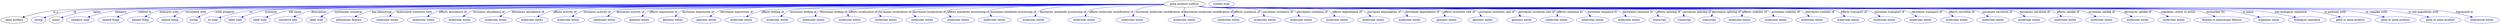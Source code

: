 digraph {
	graph [bb="0,0,10640,123"];
	node [label="\N"];
	"gene product isoform"	 [height=0.5,
		label="gene product isoform",
		pos="5077.5,105",
		width=2.4192];
	"gene product"	 [height=0.5,
		pos="56.545,18",
		width=1.5707];
	"gene product isoform" -> "gene product"	 [label=is_a,
		lp="237.54,61.5",
		pos="e,92.34,31.99 4990.3,104.69 4346.1,102.4 349.04,87.444 226.54,69 183.28,62.486 135.72,47.51 101.93,35.462"];
	id	 [color=blue,
		height=0.5,
		label=string,
		pos="161.54,18",
		width=0.84854];
	"gene product isoform" -> id	 [color=blue,
		label=id,
		lp="327.04,61.5",
		pos="e,185.21,29.681 4990.2,104.65 4353.1,102.07 441.75,85.561 321.54,69 266.32,61.392 252.92,55.079 200.54,36 198.65,35.311 196.73,34.567 \
194.79,33.787",
		style=solid];
	name	 [height=0.5,
		pos="240.54,18",
		width=0.84854];
	"gene product isoform" -> name	 [color=blue,
		label=name,
		lp="426.04,61.5",
		pos="e,264.38,29.542 4990.3,104.92 4370.1,104.31 646.23,99.371 410.54,69 351.42,61.382 336.83,55.639 280.54,36 278.3,35.217 276.01,34.357 \
273.71,33.451",
		style=solid];
	category	 [color=blue,
		height=0.5,
		label="category type",
		pos="347.54,18",
		width=1.6249];
	"gene product isoform" -> category	 [color=blue,
		label=category,
		lp="532.04,61.5",
		pos="e,382.62,32.468 4990.2,104.67 4367.6,102.29 623.46,87.23 508.54,69 468.13,62.589 423.93,48.01 392.08,36.075",
		style=solid];
	"related to"	 [color=blue,
		height=0.5,
		label="named thing",
		pos="479.54,18",
		width=1.5346];
	"gene product isoform" -> "related to"	 [color=blue,
		label="related to",
		lp="637.54,61.5",
		pos="e,509.56,33.195 4990.2,104.73 4375.7,102.77 723.15,90.275 611.54,69 579.23,62.84 544.61,49.172 518.94,37.535",
		style=solid];
	"interacts with"	 [color=blue,
		height=0.5,
		label="named thing",
		pos="607.54,18",
		width=1.5346];
	"gene product isoform" -> "interacts with"	 [color=blue,
		label="interacts with",
		lp="743.54,61.5",
		pos="e,631.49,34.41 4990.1,104.84 4382.8,103.66 814.38,95.615 706.54,69 682.99,63.187 658.75,50.822 640.14,39.723",
		style=solid];
	"correlated with"	 [color=blue,
		height=0.5,
		label="named thing",
		pos="735.54,18",
		width=1.5346];
	"gene product isoform" -> "correlated with"	 [color=blue,
		label="correlated with",
		lp="858.54,61.5",
		pos="e,755.58,34.88 4990.4,104.92 4392.8,104.26 921.4,99.137 817.54,69 798.16,63.376 778.88,51.765 763.88,41.04",
		style=solid];
	"node property"	 [color=blue,
		height=0.5,
		label=string,
		pos="839.54,18",
		width=0.84854];
	"gene product isoform" -> "node property"	 [color=blue,
		label="node property",
		lp="983.54,61.5",
		pos="e,860.44,31.485 4990.2,104.77 4402.9,103.13 1047.5,92.729 945.54,69 918.29,62.66 889.85,48.497 869.29,36.701",
		style=solid];
	iri	 [color=blue,
		height=0.5,
		label="iri type",
		pos="924.54,18",
		width=1.011];
	"gene product isoform" -> iri	 [color=blue,
		label=iri,
		lp="1096,61.5",
		pos="e,952.53,29.677 4990.2,104.86 4424,103.86 1289.1,97.072 1089.5,69 1044.6,62.678 995.14,46.007 962.2,33.432",
		style=solid];
	synonym	 [color=blue,
		height=0.5,
		label="label type",
		pos="1024.5,18",
		width=1.2638];
	"gene product isoform" -> synonym	 [color=blue,
		label=synonym,
		lp="1185,61.5",
		pos="e,1052.9,32.092 4990.3,104.62 4421,102.09 1256.9,87.236 1159.5,69 1125.4,62.611 1088.7,48.209 1062.2,36.333",
		style=solid];
	"full name"	 [color=blue,
		height=0.5,
		label="label type",
		pos="1133.5,18",
		width=1.2638];
	"gene product isoform" -> "full name"	 [color=blue,
		label="full name",
		lp="1293,61.5",
		pos="e,1161.7,32.209 4990.4,104.6 4430.6,102.01 1361.1,86.961 1266.5,69 1233,62.626 1197,48.296 1170.9,36.445",
		style=solid];
	description	 [color=blue,
		height=0.5,
		label="narrative text",
		pos="1254.5,18",
		width=1.6068];
	"gene product isoform" -> description	 [color=blue,
		label=description,
		lp="1399,61.5",
		pos="e,1282,34.163 4990.1,104.64 4438.2,102.33 1459.9,88.959 1368.5,69 1341.3,63.045 1312.7,50.199 1290.9,38.891",
		style=solid];
	"systematic synonym"	 [color=blue,
		height=0.5,
		label="label type",
		pos="1375.5,18",
		width=1.2638];
	"gene product isoform" -> "systematic synonym"	 [color=blue,
		label="systematic synonym",
		lp="1527.5,61.5",
		pos="e,1397.9,33.895 4990.3,104.7 4448.1,102.76 1559.5,91.379 1471.5,69 1448.5,63.135 1424.9,50.684 1406.8,39.553",
		style=solid];
	"has phenotype"	 [color=blue,
		height=0.5,
		label="phenotypic feature",
		pos="1515.5,18",
		width=2.1304];
	"gene product isoform" -> "has phenotype"	 [color=blue,
		label="has phenotype",
		lp="1674,61.5",
		pos="e,1545.3,34.66 4990.4,104.56 4463.3,101.84 1719.1,86.823 1634.5,69 1606.5,63.094 1576.9,50.429 1554.2,39.199",
		style=solid];
	"molecularly interacts with"	 [color=blue,
		height=0.5,
		label="molecular entity",
		pos="1679.5,18",
		width=1.9137];
	"gene product isoform" -> "molecularly interacts with"	 [color=blue,
		label="molecularly interacts with",
		lp="1813,61.5",
		pos="e,1694.9,35.808 4990.1,104.86 4471.7,103.9 1820.1,97.633 1741.5,69 1726.8,63.622 1713,53.101 1702.2,43.005",
		style=solid];
	"affects abundance of"	 [color=blue,
		height=0.5,
		label="molecular entity",
		pos="1835.5,18",
		width=1.9137];
	"gene product isoform" -> "affects abundance of"	 [color=blue,
		label="affects abundance of",
		lp="1980,61.5",
		pos="e,1857.6,35.125 4990.1,104.61 4488.9,102.32 1999.5,89.887 1923.5,69 1903,63.351 1882.3,51.698 1866.1,40.956",
		style=solid];
	"increases abundance of"	 [color=blue,
		height=0.5,
		label="molecular entity",
		pos="1991.5,18",
		width=1.9137];
	"gene product isoform" -> "increases abundance of"	 [color=blue,
		label="increases abundance of",
		lp="2134,61.5",
		pos="e,2011.4,35.355 4990.3,104.62 4503.4,102.41 2142.3,90.607 2070.5,69 2052,63.41 2033.7,52.039 2019.3,41.45",
		style=solid];
	"decreases abundance of"	 [color=blue,
		height=0.5,
		label="molecular entity",
		pos="2147.5,18",
		width=1.9137];
	"gene product isoform" -> "decreases abundance of"	 [color=blue,
		label="decreases abundance of",
		lp="2302,61.5",
		pos="e,2170.2,35.119 4990.2,104.49 4519.6,101.66 2305.6,87.403 2237.5,69 2216.6,63.343 2195.4,51.69 2178.9,40.949",
		style=solid];
	"affects activity of"	 [color=blue,
		height=0.5,
		label="molecular entity",
		pos="2303.5,18",
		width=1.9137];
	"gene product isoform" -> "affects activity of"	 [color=blue,
		label="affects activity of",
		lp="2462.5,61.5",
		pos="e,2331.1,34.629 4990.3,104.84 4545.1,103.88 2542.8,97.956 2414.5,69 2388.4,63.099 2361,50.606 2340,39.462",
		style=solid];
	"increases activity of"	 [color=blue,
		height=0.5,
		label="molecular entity",
		pos="2459.5,18",
		width=1.9137];
	"gene product isoform" -> "increases activity of"	 [color=blue,
		label="increases activity of",
		lp="2605,61.5",
		pos="e,2482.5,35.109 4990.3,104.34 4552.1,100.97 2610.7,85.16 2550.5,69 2529.2,63.276 2507.6,51.458 2490.8,40.639",
		style=solid];
	"decreases activity of"	 [color=blue,
		height=0.5,
		label="molecular entity",
		pos="2615.5,18",
		width=1.9137];
	"gene product isoform" -> "decreases activity of"	 [color=blue,
		label="decreases activity of",
		lp="2748.5,61.5",
		pos="e,2634.8,35.33 4990.3,104.35 4567.4,101.13 2748.5,86.303 2692.5,69 2674.5,63.427 2656.8,52.213 2642.9,41.716",
		style=solid];
	"affects expression of"	 [color=blue,
		height=0.5,
		label="genomic entity",
		pos="2766.5,18",
		width=1.7693];
	"gene product isoform" -> "affects expression of"	 [color=blue,
		label="affects expression of",
		lp="2891,61.5",
		pos="e,2783.5,35.549 4990.5,104.34 4583.5,101.14 2886.4,86.755 2834.5,69 2818.6,63.525 2803.3,52.737 2791.2,42.487",
		style=solid];
	"increases expression of"	 [color=blue,
		height=0.5,
		label="genomic entity",
		pos="2911.5,18",
		width=1.7693];
	"gene product isoform" -> "increases expression of"	 [color=blue,
		label="increases expression of",
		lp="3040,61.5",
		pos="e,2927.6,35.531 4990.5,104.26 4599.8,100.86 3024.7,86.105 2976.5,69 2961.1,63.501 2946.4,52.71 2935,42.465",
		style=solid];
	"decreases expression of"	 [color=blue,
		height=0.5,
		label="genomic entity",
		pos="3056.5,18",
		width=1.7693];
	"gene product isoform" -> "decreases expression of"	 [color=blue,
		label="decreases expression of",
		lp="3203,61.5",
		pos="e,3076.9,35.065 4990.3,104.67 4624.4,103.13 3228.3,95.529 3138.5,69 3119.3,63.318 3100.2,51.822 3085.2,41.181",
		style=solid];
	"affects folding of"	 [color=blue,
		height=0.5,
		label="molecular entity",
		pos="3207.5,18",
		width=1.9137];
	"gene product isoform" -> "affects folding of"	 [color=blue,
		label="affects folding of",
		lp="3356.5,61.5",
		pos="e,3233.1,34.82 4990.3,104.29 4645.4,101.35 3391.7,89.29 3309.5,69 3285.7,63.102 3260.9,50.906 3241.8,39.919",
		style=solid];
	"increases folding of"	 [color=blue,
		height=0.5,
		label="molecular entity",
		pos="3363.5,18",
		width=1.9137];
	"gene product isoform" -> "increases folding of"	 [color=blue,
		label="increases folding of",
		lp="3488.5,61.5",
		pos="e,3381.4,35.524 4990.3,104.52 4661,102.52 3508.7,93.776 3434.5,69 3417.9,63.438 3401.8,52.491 3389.2,42.161",
		style=solid];
	"decreases folding of"	 [color=blue,
		height=0.5,
		label="molecular entity",
		pos="3519.5,18",
		width=1.9137];
	"gene product isoform" -> "decreases folding of"	 [color=blue,
		label="decreases folding of",
		lp="3620.5,61.5",
		pos="e,3530.1,35.888 4990.4,104.83 4678.3,103.95 3630.5,98.808 3565.5,69 3553.9,63.652 3543.9,53.802 3536.3,44.173",
		style=solid];
	"affects localization of"	 [color=blue,
		height=0.5,
		label="molecular entity",
		pos="3675.5,18",
		width=1.9137];
	"gene product isoform" -> "affects localization of"	 [color=blue,
		label="affects localization of",
		lp="3747.5,61.5",
		pos="e,3675,36.003 4990.4,104.15 4689.8,101.03 3714.1,89.361 3688.5,69 3681.6,63.429 3678,54.676 3676.3,45.984",
		style=solid];
	"increases localization of"	 [color=blue,
		height=0.5,
		label="molecular entity",
		pos="3831.5,18",
		width=1.9137];
	"gene product isoform" -> "increases localization of"	 [color=blue,
		label="increases localization of",
		lp="3880.5,61.5",
		pos="e,3817.4,36.087 4990.3,104.13 4707.9,101.11 3835,90.089 3814.5,69 3808.2,62.512 3809.1,53.625 3812.7,45.086",
		style=solid];
	"decreases localization of"	 [color=blue,
		height=0.5,
		label="molecular entity",
		pos="3987.5,18",
		width=1.9137];
	"gene product isoform" -> "decreases localization of"	 [color=blue,
		label="decreases localization of",
		lp="4021.5,61.5",
		pos="e,3965,35.267 4990.6,103.81 4730,100.06 3972.5,87.556 3954.5,69 3947.1,61.266 3950.8,51.589 3958,42.749",
		style=solid];
	"affects metabolic processing of"	 [color=blue,
		height=0.5,
		label="molecular entity",
		pos="4143.5,18",
		width=1.9137];
	"gene product isoform" -> "affects metabolic processing of"	 [color=blue,
		label="affects metabolic processing of",
		lp="4182,61.5",
		pos="e,4113.4,34.251 4990.8,103.4 4753.8,98.83 4112,84.999 4096.5,69 4087.6,59.703 4094.4,49.244 4105.3,40.229",
		style=solid];
	"increases metabolic processing of"	 [color=blue,
		height=0.5,
		label="molecular entity",
		pos="4299.5,18",
		width=1.9137];
	"gene product isoform" -> "increases metabolic processing of"	 [color=blue,
		label="increases metabolic processing of",
		lp="4367.5,61.5",
		pos="e,4281.8,35.734 4990.3,104.28 4787.6,102.18 4299.9,94.5 4275.5,69 4268.9,61.998 4270.9,52.784 4276,44.117",
		style=solid];
	"decreases metabolic processing of"	 [color=blue,
		height=0.5,
		label="molecular entity",
		pos="4455.5,18",
		width=1.9137];
	"gene product isoform" -> "decreases metabolic processing of"	 [color=blue,
		label="decreases metabolic processing of",
		lp="4568,61.5",
		pos="e,4457.3,36.075 4991.2,102.32 4829.4,96.95 4495,84.095 4474.5,69 4467,63.448 4462.5,54.583 4459.7,45.791",
		style=solid];
	"affects molecular modification of"	 [color=blue,
		height=0.5,
		label="molecular entity",
		pos="4650.5,18",
		width=1.9137];
	"gene product isoform" -> "affects molecular modification of"	 [color=blue,
		label="affects molecular modification of",
		lp="4770.5,61.5",
		pos="e,4655.7,36.155 4992,101.54 4882.6,96.457 4704.1,85.731 4678.5,69 4670.1,63.477 4664,54.501 4659.7,45.607",
		style=solid];
	"increases molecular modification of"	 [color=blue,
		height=0.5,
		label="molecular entity",
		pos="4857.5,18",
		width=1.9137];
	"gene product isoform" -> "increases molecular modification of"	 [color=blue,
		label="increases molecular modification of",
		lp="4975,61.5",
		pos="e,4859.8,36.179 4996,98.578 4948.6,93.305 4894.7,84.167 4876.5,69 4869.6,63.167 4865.1,54.505 4862.3,45.967",
		style=solid];
	"decreases molecular modification of"	 [color=blue,
		height=0.5,
		label="molecular entity",
		pos="5077.5,18",
		width=1.9137];
	"gene product isoform" -> "decreases molecular modification of"	 [color=blue,
		label="decreases molecular modification of",
		lp="5177,61.5",
		pos="e,5077.5,36.003 5077.5,86.974 5077.5,75.192 5077.5,59.561 5077.5,46.158",
		style=solid];
	"affects synthesis of"	 [color=blue,
		height=0.5,
		label="molecular entity",
		pos="5239.5,18",
		width=1.9137];
	"gene product isoform" -> "affects synthesis of"	 [color=blue,
		label="affects synthesis of",
		lp="5334,61.5",
		pos="e,5264.8,34.922 5141.8,92.821 5152.4,90.85 5163.3,88.85 5173.5,87 5196.6,82.839 5262.4,86.944 5277.5,69 5284.8,60.421 5280.3,50.622 \
5272.2,41.921",
		style=solid];
	"increases synthesis of"	 [color=blue,
		height=0.5,
		label="molecular entity",
		pos="5395.5,18",
		width=1.9137];
	"gene product isoform" -> "increases synthesis of"	 [color=blue,
		label="increases synthesis of",
		lp="5457.5,61.5",
		pos="e,5399,36.008 5139.9,92.352 5151.1,90.359 5162.6,88.473 5173.5,87 5197.5,83.766 5373.3,85.979 5390.5,69 5396.6,63.052 5398.8,54.468 \
5399.2,46.034",
		style=solid];
	"decreases synthesis of"	 [color=blue,
		height=0.5,
		label="molecular entity",
		pos="5551.5,18",
		width=1.9137];
	"gene product isoform" -> "decreases synthesis of"	 [color=blue,
		label="decreases synthesis of",
		lp="5596,61.5",
		pos="e,5545.6,36.098 5139.1,92.206 5150.5,90.19 5162.3,88.334 5173.5,87 5211.9,82.432 5487.4,88.791 5520.5,69 5529.6,63.599 5536.3,54.443 \
5541.2,45.367",
		style=solid];
	"affects degradation of"	 [color=blue,
		height=0.5,
		label="molecular entity",
		pos="5707.5,18",
		width=1.9137];
	"gene product isoform" -> "affects degradation of"	 [color=blue,
		label="affects degradation of",
		lp="5740,61.5",
		pos="e,5696.6,35.834 5138.8,92.114 5150.3,90.094 5162.3,88.26 5173.5,87 5227.4,80.994 5611.4,91.65 5660.5,69 5672.4,63.531 5682.7,53.524 \
5690.6,43.815",
		style=solid];
	"increases degradation of"	 [color=blue,
		height=0.5,
		label="molecular entity",
		pos="5863.5,18",
		width=1.9137];
	"gene product isoform" -> "increases degradation of"	 [color=blue,
		label="increases degradation of",
		lp="5895,61.5",
		pos="e,5848.8,35.699 5138.5,92.082 5150.1,90.051 5162.2,88.222 5173.5,87 5243.2,79.524 5738.2,94.097 5803.5,69 5817.9,63.48 5831.3,52.942 \
5841.7,42.872",
		style=solid];
	"decreases degradation of"	 [color=blue,
		height=0.5,
		label="molecular entity",
		pos="6019.5,18",
		width=1.9137];
	"gene product isoform" -> "decreases degradation of"	 [color=blue,
		label="decreases degradation of",
		lp="6056,61.5",
		pos="e,6006.6,35.699 5138.3,92.073 5149.9,90.029 5162.1,88.197 5173.5,87 5217.3,82.43 5924.8,85.724 5965.5,69 5978.7,63.587 5990.6,53.349 \
5999.8,43.458",
		style=solid];
	"affects mutation rate of"	 [color=blue,
		height=0.5,
		label="genomic entity",
		pos="6170.5,18",
		width=1.7693];
	"gene product isoform" -> "affects mutation rate of"	 [color=blue,
		label="affects mutation rate of",
		lp="6210.5,61.5",
		pos="e,6160.9,35.883 5138.3,92.037 5149.9,89.996 5162.1,88.175 5173.5,87 5226.3,81.597 6079.7,91.798 6127.5,69 6138.8,63.645 6148.2,53.793 \
6155.3,44.166",
		style=solid];
	"increases mutation rate of"	 [color=blue,
		height=0.5,
		label="genomic entity",
		pos="6315.5,18",
		width=1.7693];
	"gene product isoform" -> "increases mutation rate of"	 [color=blue,
		label="increases mutation rate of",
		lp="6366.5,61.5",
		pos="e,6307.7,36.077 5138.3,92.013 5149.9,89.975 5162.1,88.161 5173.5,87 5234.6,80.821 6224.1,97.337 6278.5,69 6288.7,63.72 6296.7,54.243 \
6302.7,44.879",
		style=solid];
	"decreases mutation rate of"	 [color=blue,
		height=0.5,
		label="genomic entity",
		pos="6460.5,18",
		width=1.7693];
	"gene product isoform" -> "decreases mutation rate of"	 [color=blue,
		label="decreases mutation rate of",
		lp="6525.5,61.5",
		pos="e,6458.9,36.231 5138,92.039 5149.7,89.984 5162,88.157 5173.5,87 5208.6,83.491 6412.8,89.3 6441.5,69 6449.2,63.619 6453.7,54.794 \
6456.5,45.985",
		style=solid];
	"affects response to"	 [color=blue,
		height=0.5,
		label="molecular entity",
		pos="6611.5,18",
		width=1.9137];
	"gene product isoform" -> "affects response to"	 [color=blue,
		label="affects response to",
		lp="6662.5,61.5",
		pos="e,6613.2,36.183 5138,92.024 5149.7,89.97 5162,88.148 5173.5,87 5213,83.08 6571.1,94.401 6601.5,69 6608.2,63.455 6611.3,54.9 6612.5,\
46.37",
		style=solid];
	"increases response to"	 [color=blue,
		height=0.5,
		label="molecular entity",
		pos="6767.5,18",
		width=1.9137];
	"gene product isoform" -> "increases response to"	 [color=blue,
		label="increases response to",
		lp="6796,61.5",
		pos="e,6755.7,35.981 5138,92.015 5149.7,89.962 5162,88.142 5173.5,87 5216.2,82.782 6678.1,85.84 6717.5,69 6729.9,63.713 6740.8,53.735 \
6749.2,43.996",
		style=solid];
	"decreases response to"	 [color=blue,
		height=0.5,
		label="molecular entity",
		pos="6923.5,18",
		width=1.9137];
	"gene product isoform" -> "decreases response to"	 [color=blue,
		label="decreases response to",
		lp="6943.5,61.5",
		pos="e,6907.2,35.573 5138,92.006 5149.7,89.954 5162,88.137 5173.5,87 5266.7,77.844 6769.2,99.697 6857.5,69 6873.2,63.557 6888.1,52.772 \
6899.7,42.516",
		style=solid];
	"affects splicing of"	 [color=blue,
		height=0.5,
		label=transcript,
		pos="7054.5,18",
		width=1.2277];
	"gene product isoform" -> "affects splicing of"	 [color=blue,
		label="affects splicing of",
		lp="7076.5,61.5",
		pos="e,7043.7,35.465 5138,91.998 5149.7,89.947 5162,88.132 5173.5,87 5224.2,82.039 6959.9,89.425 7006.5,69 7018.8,63.627 7029.4,53.435 \
7037.5,43.566",
		style=solid];
	"increases splicing of"	 [color=blue,
		height=0.5,
		label=transcript,
		pos="7160.5,18",
		width=1.2277];
	"gene product isoform" -> "increases splicing of"	 [color=blue,
		label="increases splicing of",
		lp="7201.5,61.5",
		pos="e,7154.8,36.014 5138,91.992 5149.7,89.941 5162,88.128 5173.5,87 5227.6,81.723 7082.3,95.853 7129.5,69 7138.9,63.7 7145.7,54.349 \
7150.6,45.09",
		style=solid];
	"decreases splicing of"	 [color=blue,
		height=0.5,
		label=transcript,
		pos="7266.5,18",
		width=1.2277];
	"gene product isoform" -> "decreases splicing of"	 [color=blue,
		label="decreases splicing of",
		lp="7326.5,61.5",
		pos="e,7270.2,35.978 5138,91.987 5149.7,89.936 5162,88.125 5173.5,87 5202.4,84.192 7240.1,88.573 7261.5,69 7267.8,63.237 7270.1,54.627 \
7270.5,46.115",
		style=solid];
	"affects stability of"	 [color=blue,
		height=0.5,
		label="molecular entity",
		pos="7397.5,18",
		width=1.9137];
	"gene product isoform" -> "affects stability of"	 [color=blue,
		label="affects stability of",
		lp="7447,61.5",
		pos="e,7399.2,36.197 5138,91.982 5149.7,89.932 5162,88.122 5173.5,87 5204.2,84.03 7363.9,88.637 7387.5,69 7394.2,63.47 7397.3,54.918 \
7398.5,46.388",
		style=solid];
	"increases stability of"	 [color=blue,
		height=0.5,
		label="molecular entity",
		pos="7553.5,18",
		width=1.9137];
	"gene product isoform" -> "increases stability of"	 [color=blue,
		label="increases stability of",
		lp="7578.5,61.5",
		pos="e,7541,35.769 5138,91.978 5149.7,89.929 5162,88.12 5173.5,87 5237.9,80.769 7440.7,93.393 7500.5,69 7513.6,63.677 7525.3,53.451 7534.3,\
43.545",
		style=solid];
	"decreases stability of"	 [color=blue,
		height=0.5,
		label="molecular entity",
		pos="7709.5,18",
		width=1.9137];
	"gene product isoform" -> "decreases stability of"	 [color=blue,
		label="decreases stability of",
		lp="7726,61.5",
		pos="e,7691.8,35.614 5138,91.974 5149.7,89.925 5162,88.117 5173.5,87 5241.7,80.414 7573.4,90.221 7638.5,69 7655.2,63.56 7671.3,52.624 \
7684,42.27",
		style=solid];
	"affects transport of"	 [color=blue,
		height=0.5,
		label="molecular entity",
		pos="7865.5,18",
		width=1.9137];
	"gene product isoform" -> "affects transport of"	 [color=blue,
		label="affects transport of",
		lp="7872,61.5",
		pos="e,7846,35.386 5138,91.971 5149.7,89.922 5162,88.115 5173.5,87 5245.8,80.031 7718,89.971 7787.5,69 7805.8,63.505 7823.7,52.297 7837.8,\
41.784",
		style=solid];
	"increases transport of"	 [color=blue,
		height=0.5,
		label="molecular entity",
		pos="8021.5,18",
		width=1.9137];
	"gene product isoform" -> "increases transport of"	 [color=blue,
		label="increases transport of",
		lp="8025,61.5",
		pos="e,7997.8,35.171 5138,91.967 5149.7,89.919 5162,88.113 5173.5,87 5249.7,79.672 7853.5,88.062 7927.5,69 7949.4,63.366 7971.8,51.553 \
7989.2,40.713",
		style=solid];
	"decreases transport of"	 [color=blue,
		height=0.5,
		label="molecular entity",
		pos="8177.5,18",
		width=1.9137];
	"gene product isoform" -> "decreases transport of"	 [color=blue,
		label="decreases transport of",
		lp="8184,61.5",
		pos="e,8154.9,35.166 5138,91.964 5149.7,89.916 5162,88.111 5173.5,87 5254.1,79.26 8009.3,89.877 8087.5,69 8108.5,63.411 8129.7,51.762 \
8146.2,41.006",
		style=solid];
	"affects secretion of"	 [color=blue,
		height=0.5,
		label="molecular entity",
		pos="8333.5,18",
		width=1.9137];
	"gene product isoform" -> "affects secretion of"	 [color=blue,
		label="affects secretion of",
		lp="8335.5,61.5",
		pos="e,8312.1,35.16 5138,91.961 5149.7,89.913 5162,88.109 5173.5,87 5258.5,78.849 8165.3,91.823 8247.5,69 8267.7,63.402 8288,51.752 8303.8,\
40.998",
		style=solid];
	"increases secretion of"	 [color=blue,
		height=0.5,
		label="molecular entity",
		pos="8489.5,18",
		width=1.9137];
	"gene product isoform" -> "increases secretion of"	 [color=blue,
		label="increases secretion of",
		lp="8490.5,61.5",
		pos="e,8465.1,34.932 5138,91.959 5149.7,89.911 5162,88.107 5173.5,87 5262.5,78.479 8304.8,90.484 8391.5,69 8414.6,63.295 8438.2,51.189 \
8456.6,40.202",
		style=solid];
	"decreases secretion of"	 [color=blue,
		height=0.5,
		label="molecular entity",
		pos="8645.5,18",
		width=1.9137];
	"gene product isoform" -> "decreases secretion of"	 [color=blue,
		label="decreases secretion of",
		lp="8651.5,61.5",
		pos="e,8622.4,35.177 5138,91.956 5149.7,89.908 5162,88.106 5173.5,87 5267,78.062 8462.7,92.752 8553.5,69 8575.1,63.374 8596.9,51.561 \
8613.9,40.719",
		style=solid];
	"affects uptake of"	 [color=blue,
		height=0.5,
		label="molecular entity",
		pos="8801.5,18",
		width=1.9137];
	"gene product isoform" -> "affects uptake of"	 [color=blue,
		label="affects uptake of",
		lp="8797,61.5",
		pos="e,8780.1,35.166 5138,91.954 5149.7,89.906 5162,88.104 5173.5,87 5271.5,77.646 8620.7,95.261 8715.5,69 8735.7,63.41 8756,51.76 8771.8,\
41.005",
		style=solid];
	"increases uptake of"	 [color=blue,
		height=0.5,
		label="molecular entity",
		pos="8957.5,18",
		width=1.9137];
	"gene product isoform" -> "increases uptake of"	 [color=blue,
		label="increases uptake of",
		lp="8944,61.5",
		pos="e,8930,34.702 5138,91.952 5149.7,89.905 5162,88.103 5173.5,87 5275.1,77.309 8746.9,91.046 8846.5,69 8872.7,63.212 8900.1,50.72 8921.1,\
39.549",
		style=solid];
	"decreases uptake of"	 [color=blue,
		height=0.5,
		label="molecular entity",
		pos="9113.5,18",
		width=1.9137];
	"gene product isoform" -> "decreases uptake of"	 [color=blue,
		label="decreases uptake of",
		lp="9100,61.5",
		pos="e,9085.4,34.706 5138,91.95 5149.7,89.903 5162,88.102 5173.5,87 5279.4,76.913 8896.7,91.611 9000.5,69 9027.1,63.218 9055,50.726 9076.4,\
39.553",
		style=solid];
	"regulates, entity to entity"	 [color=blue,
		height=0.5,
		label="molecular entity",
		pos="9269.5,18",
		width=1.9137];
	"gene product isoform" -> "regulates, entity to entity"	 [color=blue,
		label="regulates, entity to entity",
		lp="9270.5,61.5",
		pos="e,9241.7,34.706 5138,91.949 5149.7,89.902 5162,88.101 5173.5,87 5283.7,76.51 9049.4,92.709 9157.5,69 9183.9,63.219 9211.5,50.727 \
9232.7,39.554",
		style=solid];
	"biomarker for"	 [color=blue,
		height=0.5,
		label="disease or phenotypic feature",
		pos="9470.5,18",
		width=3.1775];
	"gene product isoform" -> "biomarker for"	 [color=blue,
		label="biomarker for",
		lp="9431.5,61.5",
		pos="e,9437.4,35.228 5138,91.947 5149.7,89.9 5162,88.1 5173.5,87 5288.8,76.034 9228.9,91.069 9342.5,69 9372.2,63.245 9403.7,50.764 9428.1,\
39.59",
		style=solid];
	"in taxon"	 [color=blue,
		height=0.5,
		label="organism taxon",
		pos="9668.5,18",
		width=1.8234];
	"gene product isoform" -> "in taxon"	 [color=blue,
		label="in taxon",
		lp="9572,61.5",
		pos="e,9627.3,32.027 5137.7,91.99 5149.6,89.925 5161.9,88.107 5173.5,87 5411.4,64.395 9236.7,99.968 9473.5,69 9523.4,62.476 9578.8,47.188 \
9617.8,35.04",
		style=solid];
	"has biological sequence"	 [color=blue,
		height=0.5,
		label="biological sequence",
		pos="9832.5,18",
		width=2.2387];
	"gene product isoform" -> "has biological sequence"	 [color=blue,
		label="has biological sequence",
		lp="9754.5,61.5",
		pos="e,9782.4,32.147 5137.7,91.989 5149.6,89.924 5161.9,88.106 5173.5,87 5418.3,63.752 9354.2,95.824 9598.5,69 9658.5,62.414 9725.7,46.897 \
9772.7,34.696",
		style=solid];
	"in pathway with"	 [color=blue,
		height=0.5,
		label="gene or gene product",
		pos="10017,18",
		width=2.3651];
	"gene product isoform" -> "in pathway with"	 [color=blue,
		label="in pathway with",
		lp="9943.5,61.5",
		pos="e,9971.6,33.371 5137.7,91.987 5149.6,89.922 5161.9,88.105 5173.5,87 5430.7,62.595 9567.4,102.77 9823.5,69 9871,62.741 9923.5,48.384 \
9961.7,36.493",
		style=solid];
	"in complex with"	 [color=blue,
		height=0.5,
		label="gene or gene product",
		pos="10205,18",
		width=2.3651];
	"gene product isoform" -> "in complex with"	 [color=blue,
		label="in complex with",
		lp="10120,61.5",
		pos="e,10156,32.882 5137.7,91.986 5149.6,89.921 5161.9,88.105 5173.5,87 5440,61.732 9725.8,100.88 9991.5,69 10045,62.607 10104,47.754 \
10147,35.717",
		style=solid];
	"in cell population with"	 [color=blue,
		height=0.5,
		label="gene or gene product",
		pos="10393,18",
		width=2.3651];
	"gene product isoform" -> "in cell population with"	 [color=blue,
		label="in cell population with",
		lp="10319,61.5",
		pos="e,10343,32.639 5137.7,91.985 5149.6,89.92 5161.9,88.104 5173.5,87 5449.8,60.822 9892.8,100.49 10169,69 10225,62.541 10288,47.434 \
10333,35.329",
		style=solid];
	"expressed in"	 [color=blue,
		height=0.5,
		label="anatomical entity",
		pos="10568,18",
		width=2.004];
	"gene product isoform" -> "expressed in"	 [color=blue,
		label="expressed in",
		lp="10490,61.5",
		pos="e,10526,32.884 5137.7,91.983 5149.6,89.919 5161.9,88.103 5173.5,87 5461.8,59.711 10098,108.72 10385,69 10430,62.693 10480,48.133 \
10517,36.178",
		style=solid];
	"macromolecular machine_name"	 [color=blue,
		height=0.5,
		label="symbol type",
		pos="5237.5,105",
		width=1.5165];
}
